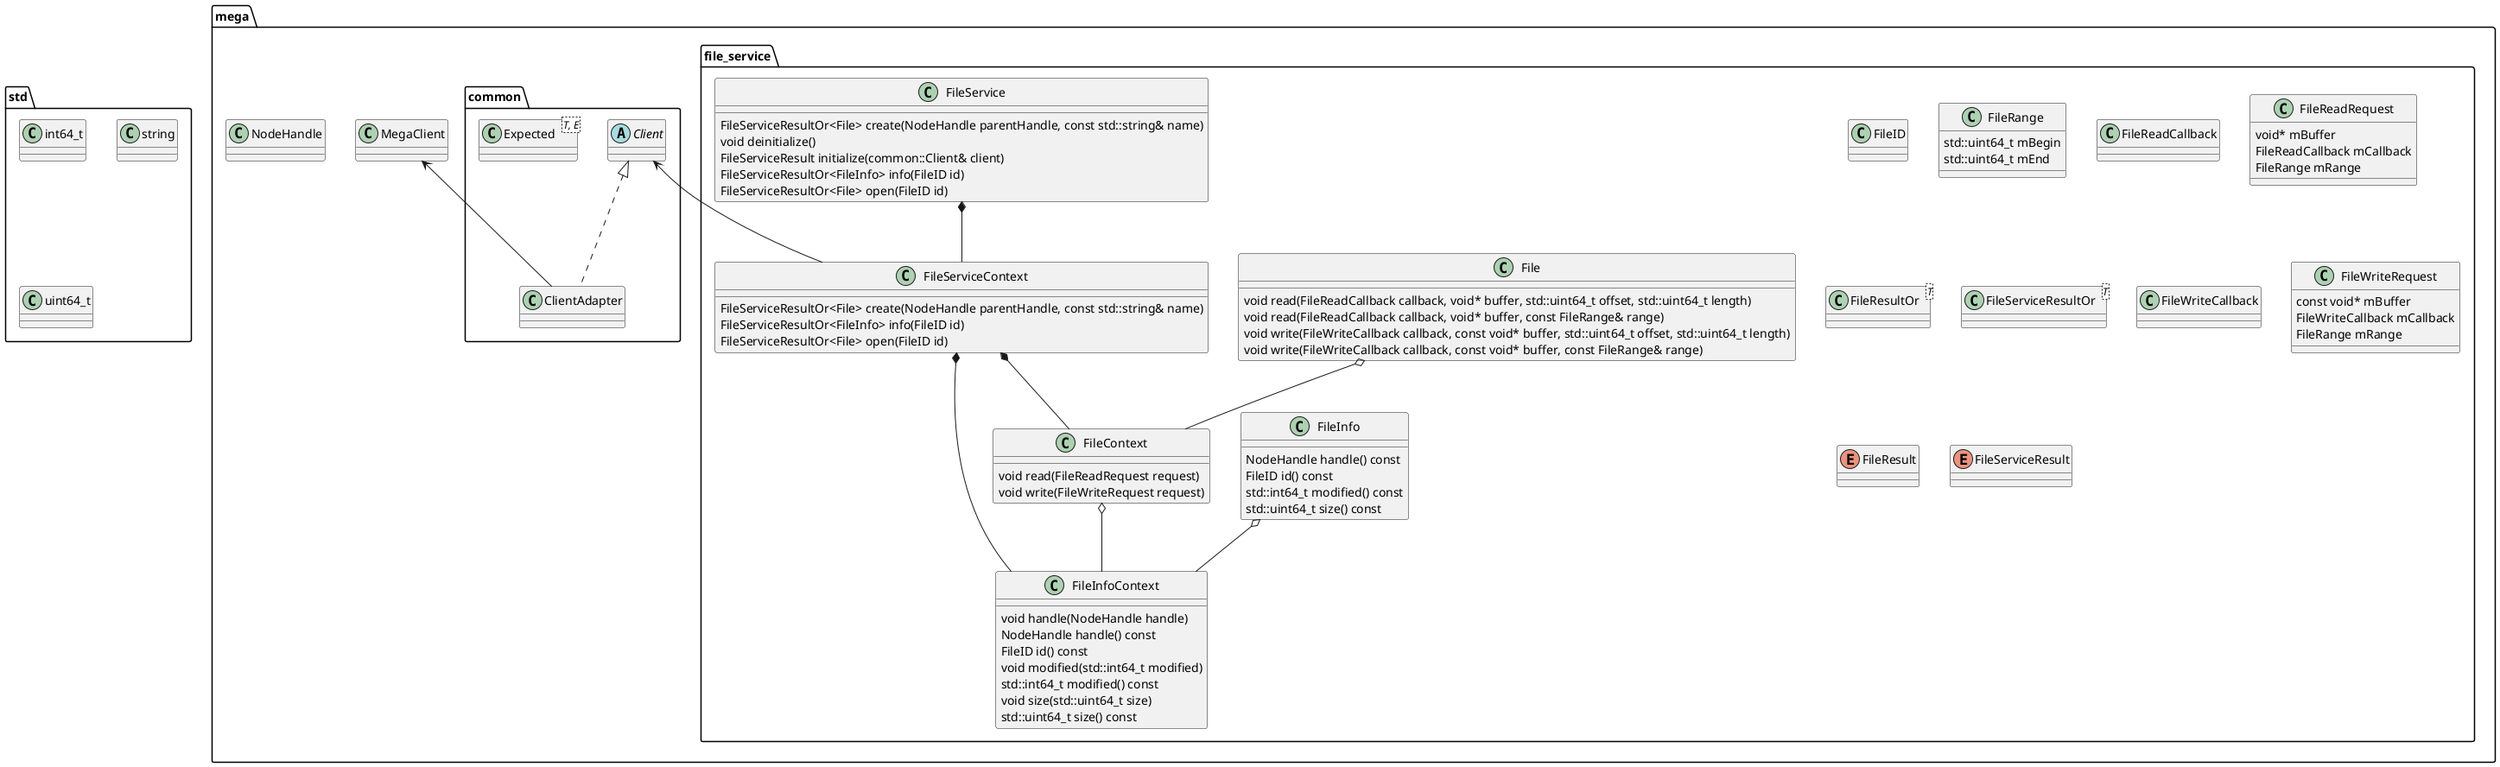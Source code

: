 @startuml

' Use :: as a package separator instead of .
set separator ::

' Hide all members by default.
hide members

' Define toplevel classes.
class mega::MegaClient
class mega::NodeHandle

class std::int64_t
class std::string
class std::uint64_t

' Define common classes.
abstract class mega::common::Client
class mega::common::ClientAdapter
class mega::common::Expected<T, E>

' ClientAdapter implements Client.
mega::common::Client <|.. mega::common::ClientAdapter

' ClientAdapter delegates (wraps) MegaClient.
mega::MegaClient <-- mega::common::ClientAdapter

' Define public file service classes.
class mega::file_service::File
class mega::file_service::FileContext
class mega::file_service::FileID
class mega::file_service::FileInfo
class mega::file_service::FileInfoContext
class mega::file_service::FileRange
class mega::file_service::FileReadCallback
class mega::file_service::FileReadRequest
class mega::file_service::FileResultOr<T>
class mega::file_service::FileService
class mega::file_service::FileServiceContext
class mega::file_service::FileServiceResultOr<T>
class mega::file_service::FileWriteCallback
class mega::file_service::FileWriteRequest
enum mega::file_service::FileResult
enum mega::file_service::FileServiceResult

' FileService accesses cloud functionality via Client.
mega::common::Client <-- mega::file_service::FileServiceContext

' Every File instance references a FileContext instance.
mega::file_service::File o-- mega::file_service::FileContext

' Every FileInfo instance references a FileInfoContext instance.
mega::file_service::FileInfo o-- mega::file_service::FileInfoContext

' Every FileContext instance references a FileInfoContext instance.
mega::file_service::FileContext o-- mega::file_service::FileInfoContext

' The FileService may reference a FileServiceContext instance.
mega::file_service::FileService *-- mega::file_service::FileServiceContext

' FileServiceContext manages zero or more FileContexts.
mega::file_service::FileServiceContext *--  mega::file_service::FileContext

' FileServiceContext manages zero or more FileInfoContexts.
mega::file_service::FileServiceContext *--  mega::file_service::FileInfoContext

' Show members of the following classes.
show members

class mega::file_service::File {
    void read(FileReadCallback callback, void* buffer, std::uint64_t offset, std::uint64_t length)
    void read(FileReadCallback callback, void* buffer, const FileRange& range)
    void write(FileWriteCallback callback, const void* buffer, std::uint64_t offset, std::uint64_t length)
    void write(FileWriteCallback callback, const void* buffer, const FileRange& range)
}

class mega::file_service::FileContext {
    void read(FileReadRequest request)
    void write(FileWriteRequest request)
}

class mega::file_service::FileInfo {
    NodeHandle handle() const
    FileID id() const
    std::int64_t modified() const
    std::uint64_t size() const
}

class mega::file_service::FileInfoContext {
    void handle(NodeHandle handle)
    NodeHandle handle() const
    FileID id() const
    void modified(std::int64_t modified)
    std::int64_t modified() const
    void size(std::uint64_t size)
    std::uint64_t size() const
}

class mega::file_service::FileRange {
    std::uint64_t mBegin
    std::uint64_t mEnd
}

class mega::file_service::FileReadRequest {
    void* mBuffer
    FileReadCallback mCallback
    FileRange mRange
}

class mega::file_service::FileService {
    FileServiceResultOr<File> create(NodeHandle parentHandle, const std::string& name)
    void deinitialize()
    FileServiceResult initialize(common::Client& client)
    FileServiceResultOr<FileInfo> info(FileID id)
    FileServiceResultOr<File> open(FileID id)
}

class mega::file_service::FileServiceContext {
    FileServiceResultOr<File> create(NodeHandle parentHandle, const std::string& name)
    FileServiceResultOr<FileInfo> info(FileID id)
    FileServiceResultOr<File> open(FileID id)
}

class mega::file_service::FileWriteRequest {
    const void* mBuffer
    FileWriteCallback mCallback
    FileRange mRange
}

@enduml

